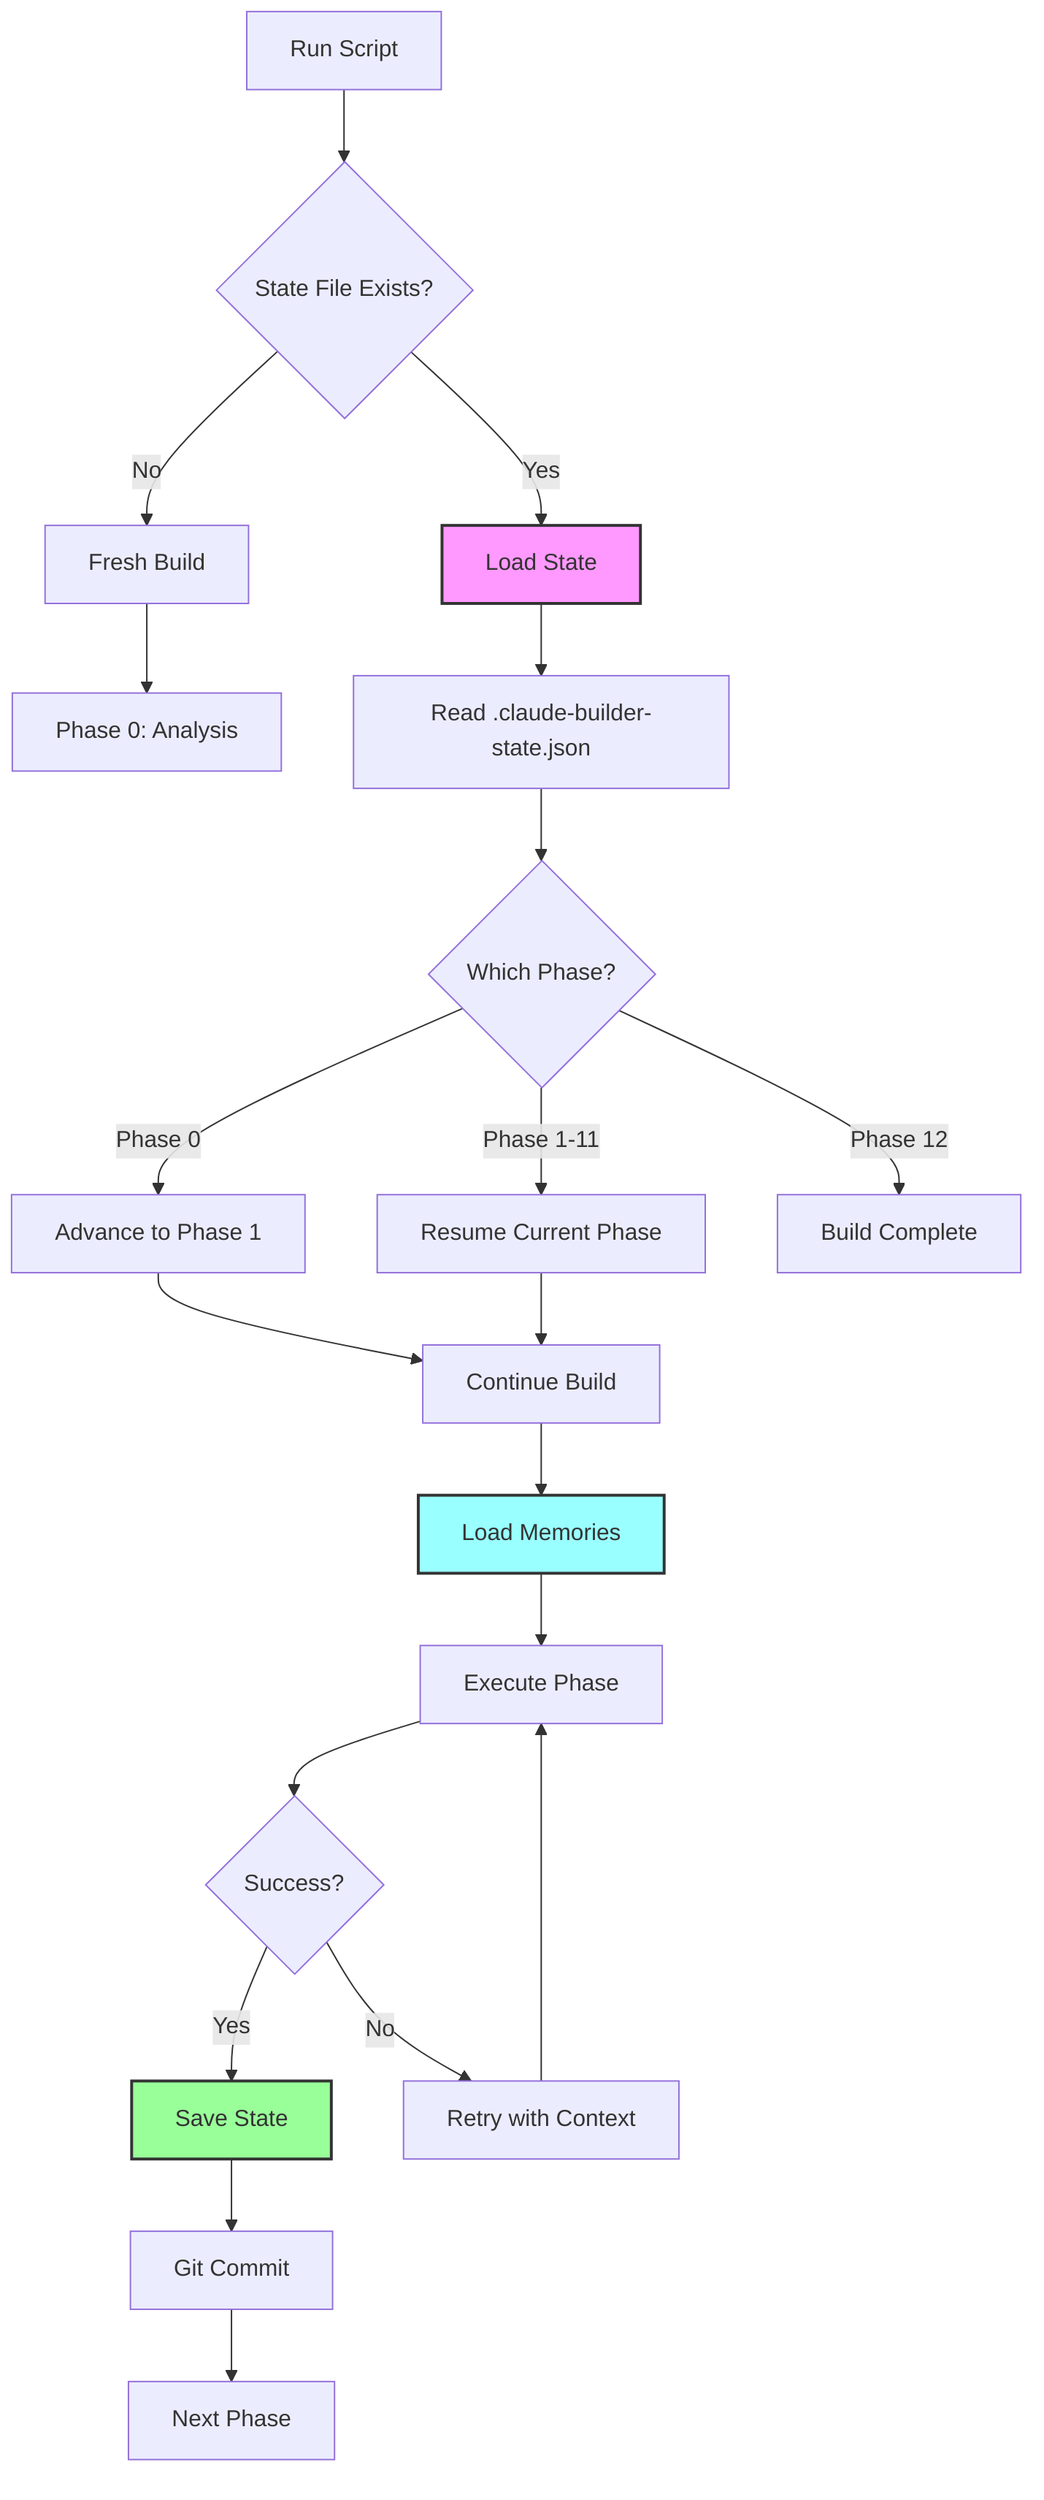 graph TD
    A[Run Script] --> B{State File Exists?}
    
    B -->|No| C[Fresh Build]
    C --> D[Phase 0: Analysis]
    
    B -->|Yes| E[Load State]
    E --> F[Read .claude-builder-state.json]
    F --> G{Which Phase?}
    
    G -->|Phase 0| H[Advance to Phase 1]
    G -->|Phase 1-11| I[Resume Current Phase]
    G -->|Phase 12| J[Build Complete]
    
    H --> K[Continue Build]
    I --> K
    
    K --> L[Load Memories]
    L --> M[Execute Phase]
    
    M --> N{Success?}
    N -->|Yes| O[Save State]
    N -->|No| P[Retry with Context]
    
    O --> Q[Git Commit]
    Q --> R[Next Phase]
    
    P --> M
    
    style E fill:#f9f,stroke:#333,stroke-width:2px
    style L fill:#9ff,stroke:#333,stroke-width:2px
    style O fill:#9f9,stroke:#333,stroke-width:2px